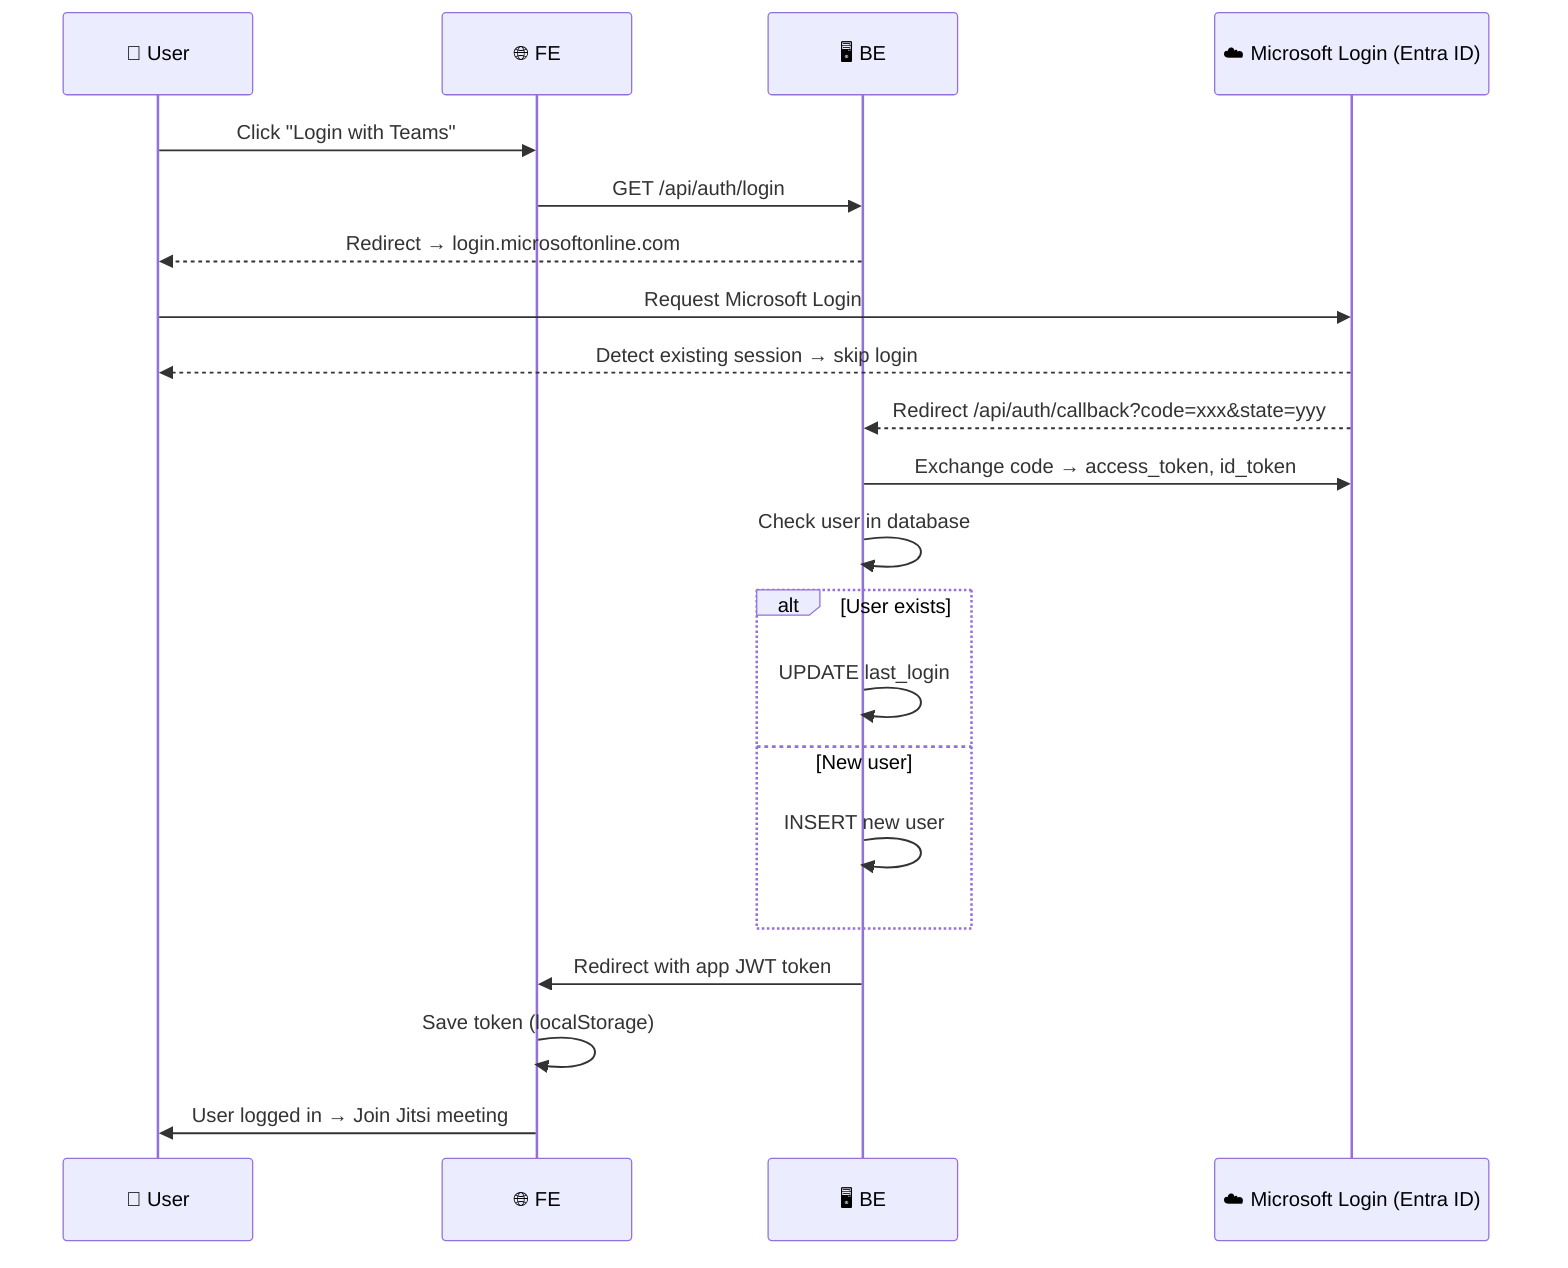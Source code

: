 sequenceDiagram
    participant U as 👤 User
    participant F as 🌐 FE
    participant B as 🖥️ BE
    participant M as ☁️ Microsoft Login (Entra ID)

    U->>F: Click "Login with Teams"
    F->>B: GET /api/auth/login
    B-->>U: Redirect → login.microsoftonline.com
    U->>M: Request Microsoft Login
    M-->>U: Detect existing session → skip login
    M-->>B: Redirect /api/auth/callback?code=xxx&state=yyy
    B->>M: Exchange code → access_token, id_token
    B->>B: Check user in database
    alt User exists
        B->>B: UPDATE last_login
    else New user
        B->>B: INSERT new user
    end
    B->>F: Redirect with app JWT token
    F->>F: Save token (localStorage)
    F->>U: User logged in → Join Jitsi meeting